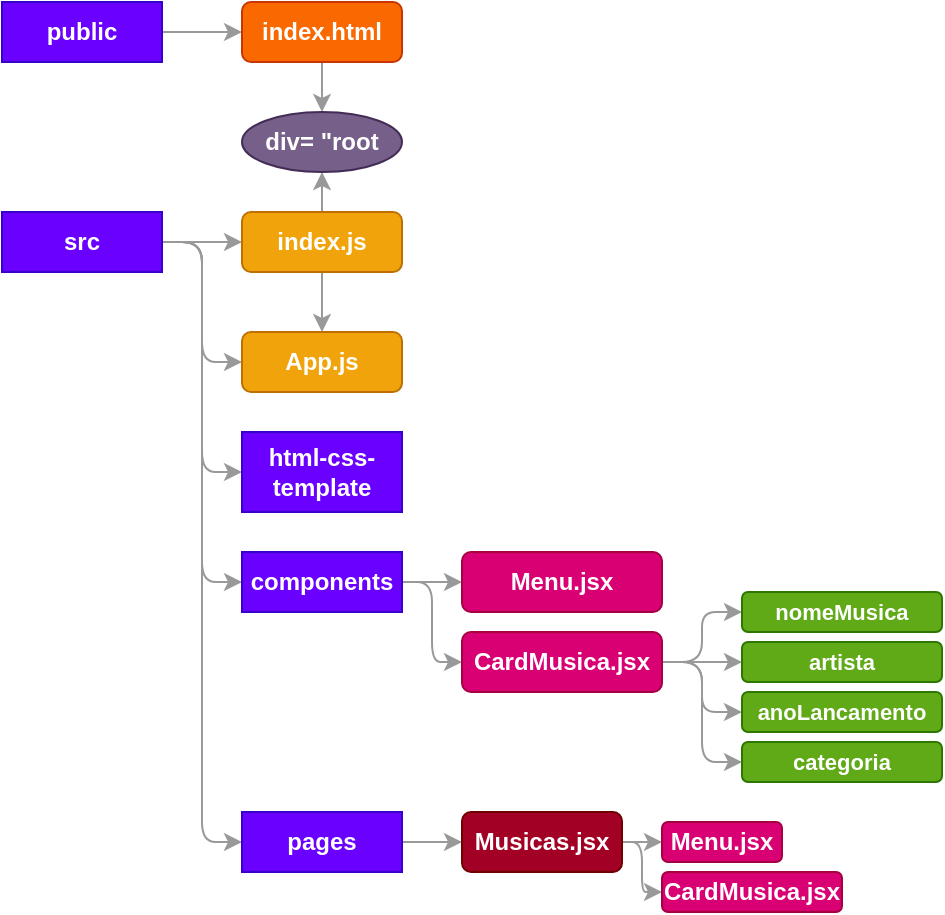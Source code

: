 <mxfile>
    <diagram id="jdwFV6_J4tLY20P04jMW" name="Page-1">
        <mxGraphModel dx="926" dy="493" grid="1" gridSize="10" guides="1" tooltips="1" connect="1" arrows="1" fold="1" page="1" pageScale="1" pageWidth="850" pageHeight="1100" math="0" shadow="0">
            <root>
                <mxCell id="0"/>
                <mxCell id="1" parent="0"/>
                <mxCell id="11" value="" style="edgeStyle=none;html=1;fontStyle=1;strokeColor=#999999;fontColor=#FFFFFF;" parent="1" source="2" target="4" edge="1">
                    <mxGeometry relative="1" as="geometry"/>
                </mxCell>
                <mxCell id="2" value="public" style="rounded=0;whiteSpace=wrap;html=1;fillColor=#6a00ff;fontColor=#FFFFFF;strokeColor=#3700CC;fontStyle=1" parent="1" vertex="1">
                    <mxGeometry x="200" y="235" width="80" height="30" as="geometry"/>
                </mxCell>
                <mxCell id="12" value="" style="edgeStyle=none;html=1;fontStyle=1;strokeColor=#999999;fontColor=#FFFFFF;" parent="1" source="3" target="5" edge="1">
                    <mxGeometry relative="1" as="geometry"/>
                </mxCell>
                <mxCell id="13" style="edgeStyle=orthogonalEdgeStyle;html=1;entryX=0;entryY=0.5;entryDx=0;entryDy=0;fontStyle=1;strokeColor=#999999;fontColor=#FFFFFF;" parent="1" source="3" target="9" edge="1">
                    <mxGeometry relative="1" as="geometry"/>
                </mxCell>
                <mxCell id="15" style="edgeStyle=orthogonalEdgeStyle;html=1;entryX=0;entryY=0.5;entryDx=0;entryDy=0;fontStyle=1;strokeColor=#999999;fontColor=#FFFFFF;" parent="1" source="3" target="14" edge="1">
                    <mxGeometry relative="1" as="geometry"/>
                </mxCell>
                <mxCell id="19" style="edgeStyle=orthogonalEdgeStyle;html=1;entryX=0;entryY=0.5;entryDx=0;entryDy=0;strokeColor=#999999;fontColor=#FFFFFF;" edge="1" parent="1" source="3" target="18">
                    <mxGeometry relative="1" as="geometry"/>
                </mxCell>
                <mxCell id="21" style="edgeStyle=orthogonalEdgeStyle;html=1;entryX=0;entryY=0.5;entryDx=0;entryDy=0;strokeColor=#999999;fontColor=#FFFFFF;" edge="1" parent="1" source="3" target="20">
                    <mxGeometry relative="1" as="geometry"/>
                </mxCell>
                <mxCell id="3" value="src" style="rounded=0;whiteSpace=wrap;html=1;fillColor=#6a00ff;fontColor=#FFFFFF;strokeColor=#3700CC;fontStyle=1" parent="1" vertex="1">
                    <mxGeometry x="200" y="340" width="80" height="30" as="geometry"/>
                </mxCell>
                <mxCell id="7" value="" style="edgeStyle=none;html=1;fontStyle=1;strokeColor=#999999;fontColor=#FFFFFF;" parent="1" source="4" target="6" edge="1">
                    <mxGeometry relative="1" as="geometry"/>
                </mxCell>
                <mxCell id="4" value="index.html" style="rounded=1;whiteSpace=wrap;html=1;fillColor=#fa6800;fontColor=#FFFFFF;strokeColor=#C73500;fontStyle=1" parent="1" vertex="1">
                    <mxGeometry x="320" y="235" width="80" height="30" as="geometry"/>
                </mxCell>
                <mxCell id="8" value="" style="edgeStyle=none;html=1;fontStyle=1;strokeColor=#999999;fontColor=#FFFFFF;" parent="1" source="5" target="6" edge="1">
                    <mxGeometry relative="1" as="geometry"/>
                </mxCell>
                <mxCell id="10" value="" style="edgeStyle=none;html=1;fontStyle=1;strokeColor=#999999;fontColor=#FFFFFF;" parent="1" source="5" target="9" edge="1">
                    <mxGeometry relative="1" as="geometry"/>
                </mxCell>
                <mxCell id="5" value="index.js" style="rounded=1;whiteSpace=wrap;html=1;fillColor=#f0a30a;fontColor=#FFFFFF;strokeColor=#BD7000;fontStyle=1" parent="1" vertex="1">
                    <mxGeometry x="320" y="340" width="80" height="30" as="geometry"/>
                </mxCell>
                <mxCell id="6" value="div= &quot;root" style="ellipse;whiteSpace=wrap;html=1;fillColor=#76608a;fontColor=#FFFFFF;strokeColor=#432D57;fontStyle=1" parent="1" vertex="1">
                    <mxGeometry x="320" y="290" width="80" height="30" as="geometry"/>
                </mxCell>
                <mxCell id="9" value="App.js" style="rounded=1;whiteSpace=wrap;html=1;fillColor=#f0a30a;fontColor=#FFFFFF;strokeColor=#BD7000;fontStyle=1" parent="1" vertex="1">
                    <mxGeometry x="320" y="400" width="80" height="30" as="geometry"/>
                </mxCell>
                <mxCell id="14" value="html-css-template" style="rounded=0;whiteSpace=wrap;html=1;fillColor=#6a00ff;fontColor=#FFFFFF;strokeColor=#3700CC;fontStyle=1" parent="1" vertex="1">
                    <mxGeometry x="320" y="450" width="80" height="40" as="geometry"/>
                </mxCell>
                <mxCell id="23" value="" style="edgeStyle=orthogonalEdgeStyle;html=1;strokeColor=#999999;fontColor=#FFFFFF;" edge="1" parent="1" source="18" target="22">
                    <mxGeometry relative="1" as="geometry"/>
                </mxCell>
                <mxCell id="30" style="edgeStyle=orthogonalEdgeStyle;html=1;entryX=0;entryY=0.5;entryDx=0;entryDy=0;strokeColor=#999999;fontColor=#FFFFFF;" edge="1" parent="1" source="18" target="29">
                    <mxGeometry relative="1" as="geometry"/>
                </mxCell>
                <mxCell id="18" value="components" style="rounded=0;whiteSpace=wrap;html=1;fillColor=#6a00ff;fontColor=#FFFFFF;strokeColor=#3700CC;fontStyle=1" vertex="1" parent="1">
                    <mxGeometry x="320" y="510" width="80" height="30" as="geometry"/>
                </mxCell>
                <mxCell id="26" value="" style="edgeStyle=orthogonalEdgeStyle;html=1;strokeColor=#999999;fontColor=#FFFFFF;" edge="1" parent="1" source="20" target="25">
                    <mxGeometry relative="1" as="geometry"/>
                </mxCell>
                <mxCell id="20" value="pages" style="rounded=0;whiteSpace=wrap;html=1;fillColor=#6a00ff;fontColor=#FFFFFF;strokeColor=#3700CC;fontStyle=1" vertex="1" parent="1">
                    <mxGeometry x="320" y="640" width="80" height="30" as="geometry"/>
                </mxCell>
                <mxCell id="22" value="Menu.jsx" style="rounded=1;whiteSpace=wrap;html=1;fillColor=#d80073;fontColor=#FFFFFF;strokeColor=#A50040;fontStyle=1" vertex="1" parent="1">
                    <mxGeometry x="430" y="510" width="100" height="30" as="geometry"/>
                </mxCell>
                <mxCell id="28" style="edgeStyle=orthogonalEdgeStyle;html=1;strokeColor=#999999;fontColor=#FFFFFF;" edge="1" parent="1" source="25" target="27">
                    <mxGeometry relative="1" as="geometry"/>
                </mxCell>
                <mxCell id="41" style="edgeStyle=orthogonalEdgeStyle;html=1;entryX=0;entryY=0.5;entryDx=0;entryDy=0;fontSize=10;strokeColor=#999999;fontColor=#FFFFFF;" edge="1" parent="1" source="25" target="40">
                    <mxGeometry relative="1" as="geometry"/>
                </mxCell>
                <mxCell id="25" value="Musicas.jsx" style="rounded=1;whiteSpace=wrap;html=1;fillColor=#a20025;fontColor=#FFFFFF;strokeColor=#6F0000;fontStyle=1" vertex="1" parent="1">
                    <mxGeometry x="430" y="640" width="80" height="30" as="geometry"/>
                </mxCell>
                <mxCell id="27" value="Menu.jsx" style="rounded=1;whiteSpace=wrap;html=1;fillColor=#d80073;fontColor=#FFFFFF;strokeColor=#A50040;fontStyle=1" vertex="1" parent="1">
                    <mxGeometry x="530" y="645" width="60" height="20" as="geometry"/>
                </mxCell>
                <mxCell id="36" style="edgeStyle=orthogonalEdgeStyle;html=1;fontSize=10;strokeColor=#999999;fontColor=#FFFFFF;" edge="1" parent="1" source="29" target="32">
                    <mxGeometry relative="1" as="geometry"/>
                </mxCell>
                <mxCell id="37" style="edgeStyle=orthogonalEdgeStyle;html=1;fontSize=10;strokeColor=#999999;fontColor=#FFFFFF;" edge="1" parent="1" source="29" target="33">
                    <mxGeometry relative="1" as="geometry"/>
                </mxCell>
                <mxCell id="38" style="edgeStyle=orthogonalEdgeStyle;html=1;entryX=0;entryY=0.5;entryDx=0;entryDy=0;fontSize=10;strokeColor=#999999;fontColor=#FFFFFF;" edge="1" parent="1" source="29" target="34">
                    <mxGeometry relative="1" as="geometry"/>
                </mxCell>
                <mxCell id="39" style="edgeStyle=orthogonalEdgeStyle;html=1;entryX=0;entryY=0.5;entryDx=0;entryDy=0;fontSize=10;strokeColor=#999999;fontColor=#FFFFFF;" edge="1" parent="1" source="29" target="35">
                    <mxGeometry relative="1" as="geometry"/>
                </mxCell>
                <mxCell id="29" value="CardMusica.jsx" style="rounded=1;whiteSpace=wrap;html=1;fillColor=#d80073;fontColor=#FFFFFF;strokeColor=#A50040;fontStyle=1" vertex="1" parent="1">
                    <mxGeometry x="430" y="550" width="100" height="30" as="geometry"/>
                </mxCell>
                <mxCell id="32" value="nomeMusica" style="rounded=1;whiteSpace=wrap;html=1;fillColor=#60a917;fontColor=#FFFFFF;strokeColor=#2D7600;fontStyle=1;fontSize=11;" vertex="1" parent="1">
                    <mxGeometry x="570" y="530" width="100" height="20" as="geometry"/>
                </mxCell>
                <mxCell id="33" value="artista" style="rounded=1;whiteSpace=wrap;html=1;fillColor=#60a917;fontColor=#FFFFFF;strokeColor=#2D7600;fontStyle=1;fontSize=11;" vertex="1" parent="1">
                    <mxGeometry x="570" y="555" width="100" height="20" as="geometry"/>
                </mxCell>
                <mxCell id="34" value="anoLancamento" style="rounded=1;whiteSpace=wrap;html=1;fillColor=#60a917;fontColor=#FFFFFF;strokeColor=#2D7600;fontStyle=1;fontSize=11;" vertex="1" parent="1">
                    <mxGeometry x="570" y="580" width="100" height="20" as="geometry"/>
                </mxCell>
                <mxCell id="35" value="categoria" style="rounded=1;whiteSpace=wrap;html=1;fillColor=#60a917;fontColor=#FFFFFF;strokeColor=#2D7600;fontStyle=1;fontSize=11;" vertex="1" parent="1">
                    <mxGeometry x="570" y="605" width="100" height="20" as="geometry"/>
                </mxCell>
                <mxCell id="40" value="CardMusica.jsx" style="rounded=1;whiteSpace=wrap;html=1;fillColor=#d80073;fontColor=#FFFFFF;strokeColor=#A50040;fontStyle=1" vertex="1" parent="1">
                    <mxGeometry x="530" y="670" width="90" height="20" as="geometry"/>
                </mxCell>
            </root>
        </mxGraphModel>
    </diagram>
</mxfile>